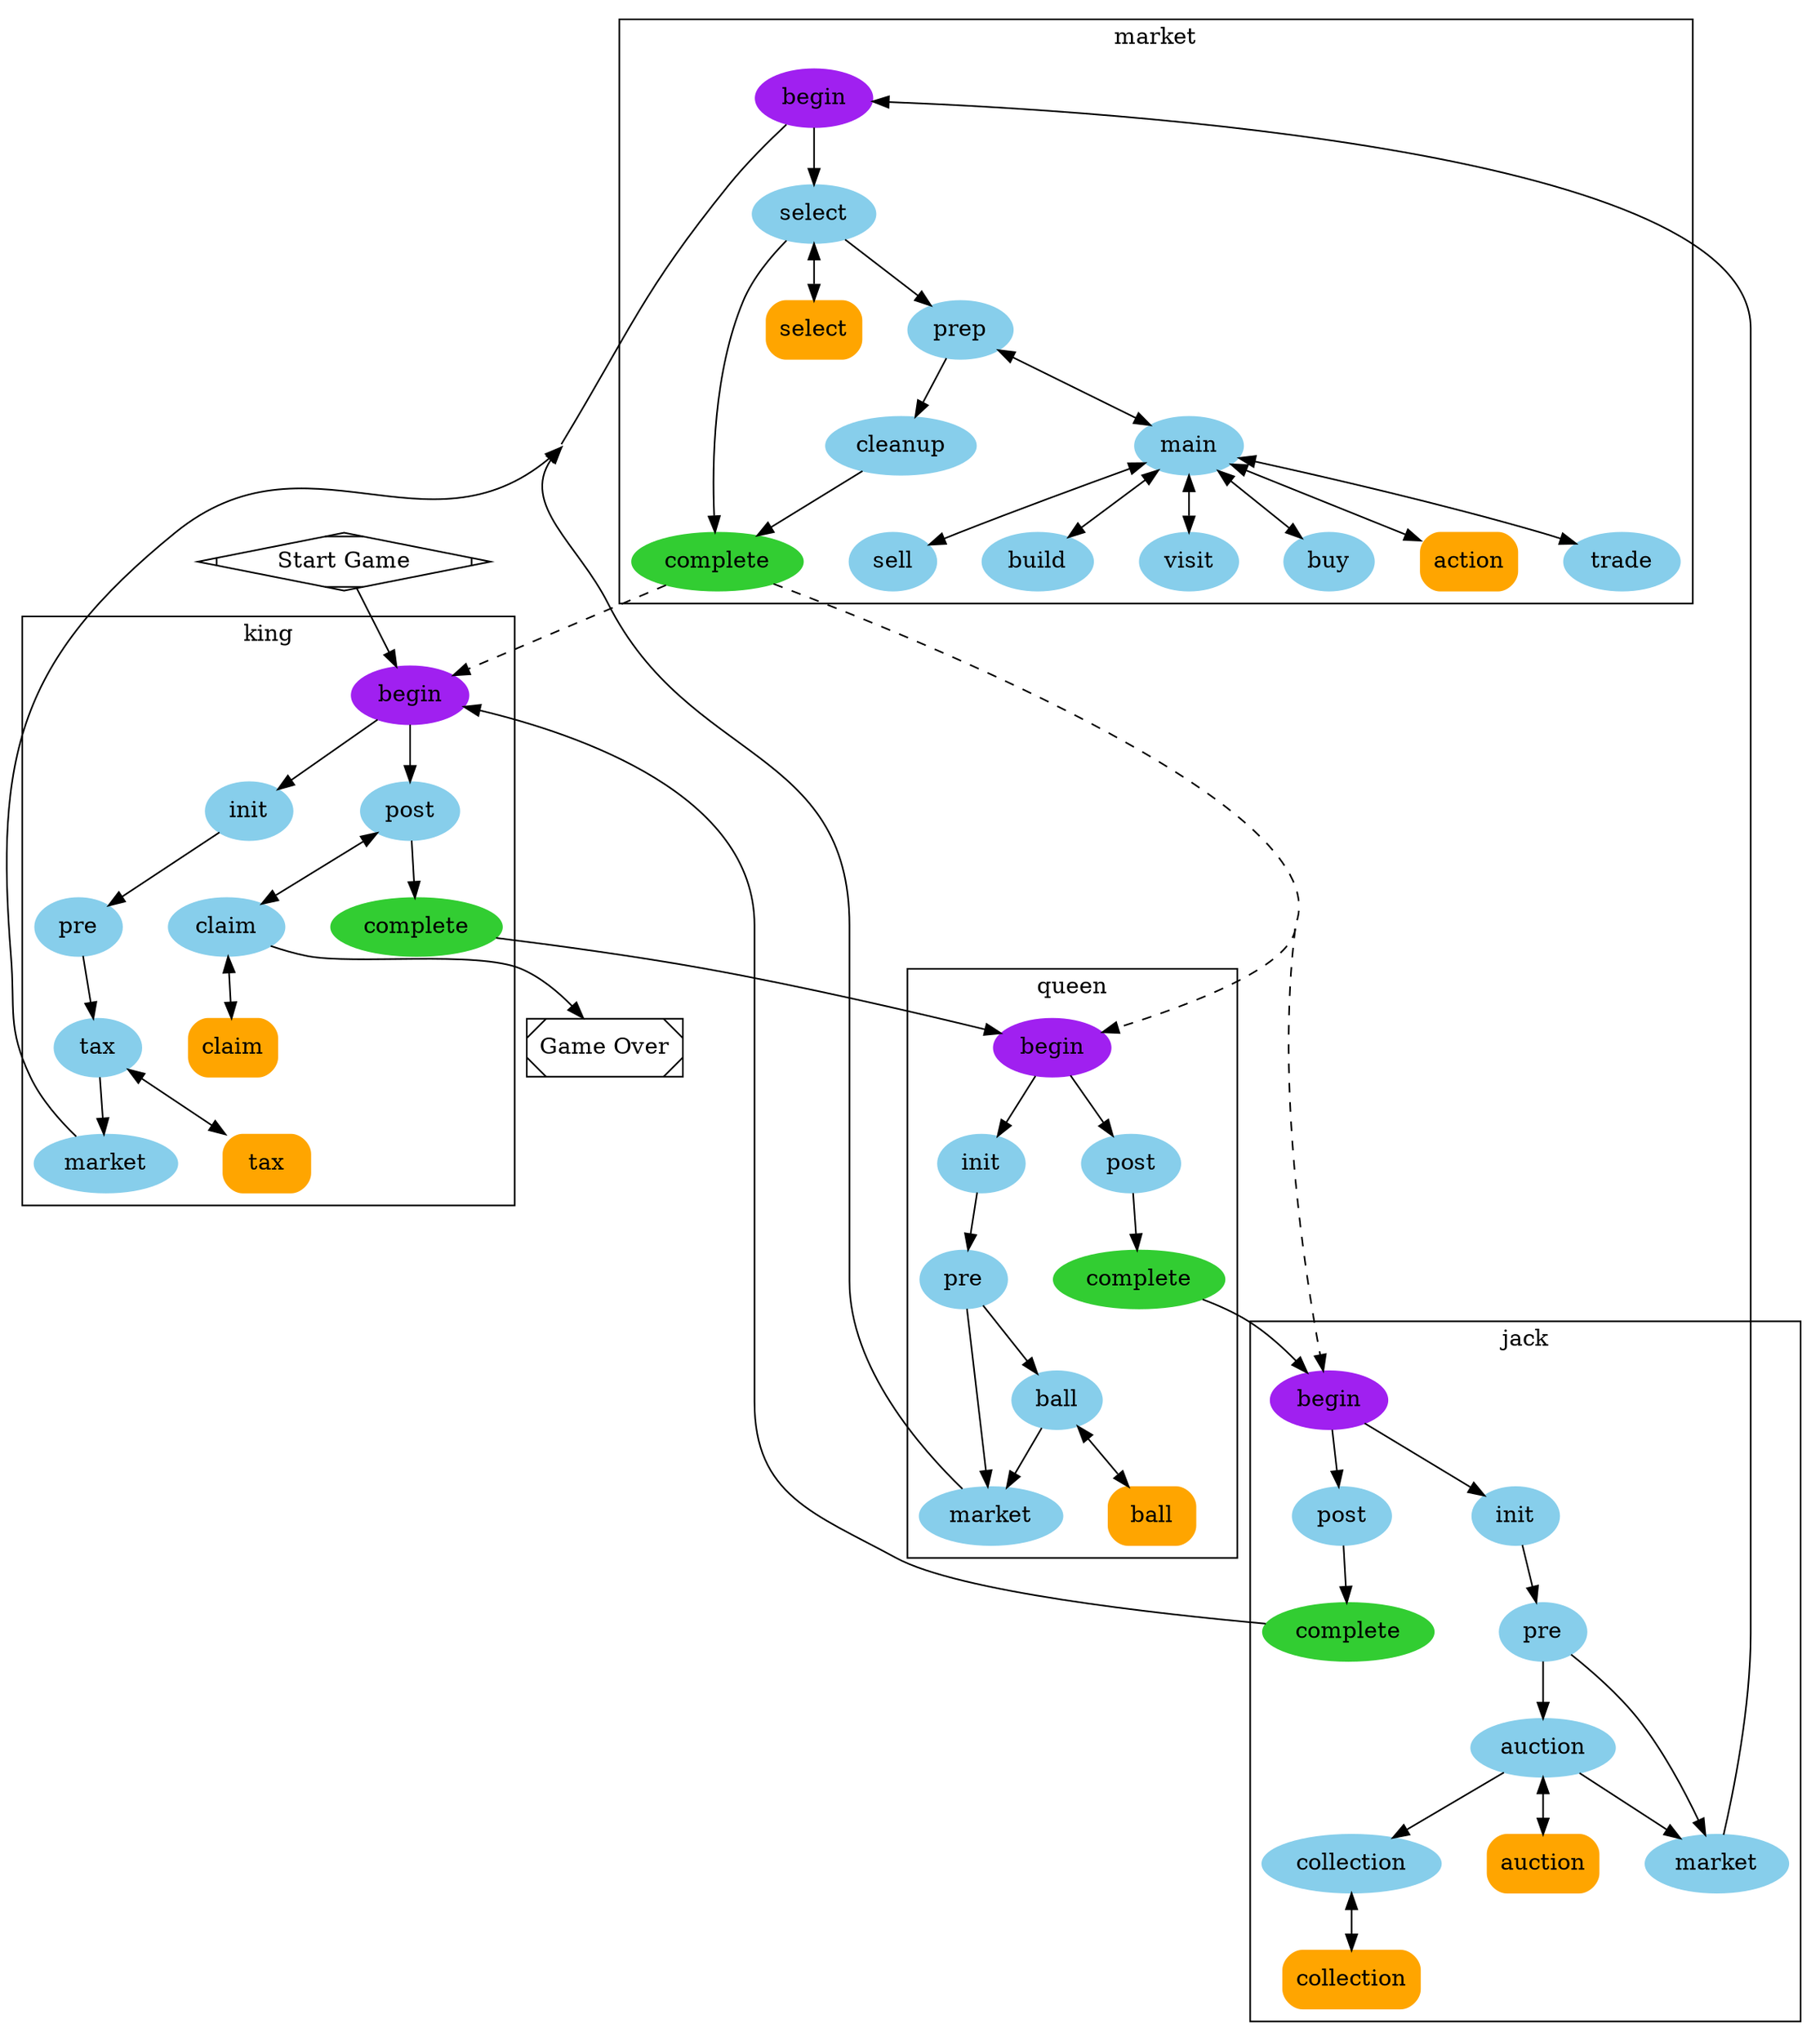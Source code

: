 digraph G {
	compound=true concentrate=true newrank=true nodesep=0.4 splines=true
	subgraph cluster_market {
		label=market
		"PhaseNode(market)" [label=begin color=purple style=filled]
		"StageNode(market.select)" [label=select color=skyblue style=filled]
		"StageNode(market.prep)" [label=prep color=skyblue style=filled]
		"StageNode(market.main)" [label=main color=skyblue style=filled]
		"StageNode(market.trade)" [label=trade color=skyblue style=filled]
		"StageNode(market.sell)" [label=sell color=skyblue style=filled]
		"StageNode(market.cleanup)" [label=cleanup color=skyblue style=filled]
		"StageNode(market.build)" [label=build color=skyblue style=filled]
		"StageNode(market.visit)" [label=visit color=skyblue style=filled]
		"StageNode(market.buy)" [label=buy color=skyblue style=filled]
		"DecisionNode(market.select)" [label=select color=orange shape=rect style="rounded,filled"]
		"DecisionNode(market.action)" [label=action color=orange shape=rect style="rounded,filled"]
		"CompleteNode(market complete)" [label=complete color=limegreen style=filled]
	}
	subgraph cluster_king {
		label=king
		"PhaseNode(king)" [label=begin color=purple style=filled]
		"StageNode(king.pre)" [label=pre color=skyblue style=filled]
		"StageNode(king.tax)" [label=tax color=skyblue style=filled]
		"StageNode(king.post)" [label=post color=skyblue style=filled]
		"StageNode(king.claim)" [label=claim color=skyblue style=filled]
		"StageNode(king.init)" [label=init color=skyblue style=filled]
		"StageNode(king.market)" [label=market color=skyblue style=filled]
		"DecisionNode(king.tax)" [label=tax color=orange shape=rect style="rounded,filled"]
		"DecisionNode(king.claim)" [label=claim color=orange shape=rect style="rounded,filled"]
		"CompleteNode(king complete)" [label=complete color=limegreen style=filled]
	}
	subgraph cluster_queen {
		label=queen
		"PhaseNode(queen)" [label=begin color=purple style=filled]
		"StageNode(queen.pre)" [label=pre color=skyblue style=filled]
		"StageNode(queen.ball)" [label=ball color=skyblue style=filled]
		"StageNode(queen.post)" [label=post color=skyblue style=filled]
		"StageNode(queen.init)" [label=init color=skyblue style=filled]
		"StageNode(queen.market)" [label=market color=skyblue style=filled]
		"DecisionNode(queen.ball)" [label=ball color=orange shape=rect style="rounded,filled"]
		"CompleteNode(queen complete)" [label=complete color=limegreen style=filled]
	}
	subgraph cluster_jack {
		label=jack
		"PhaseNode(jack)" [label=begin color=purple style=filled]
		"StageNode(jack.pre)" [label=pre color=skyblue style=filled]
		"StageNode(jack.auction)" [label=auction color=skyblue style=filled]
		"StageNode(jack.collection)" [label=collection color=skyblue style=filled]
		"StageNode(jack.post)" [label=post color=skyblue style=filled]
		"StageNode(jack.init)" [label=init color=skyblue style=filled]
		"StageNode(jack.market)" [label=market color=skyblue style=filled]
		"DecisionNode(jack.auction)" [label=auction color=orange shape=rect style="rounded,filled"]
		"DecisionNode(jack.collection)" [label=collection color=orange shape=rect style="rounded,filled"]
		"CompleteNode(jack complete)" [label=complete color=limegreen style=filled]
	}
	"GameOverNode(Game Over)" [label="Game Over" shape=rect style=diagonals]
	"StartNode(Start Game)" [label="Start Game" shape=diamond style=diagonals]
	"PhaseNode(market)" -> "StageNode(market.select)"
	"PhaseNode(king)" -> "StageNode(king.init)"
	"PhaseNode(queen)" -> "StageNode(queen.init)"
	"PhaseNode(jack)" -> "StageNode(jack.init)"
	"PhaseNode(king)" -> "StageNode(king.post)"
	"PhaseNode(queen)" -> "StageNode(queen.post)"
	"PhaseNode(jack)" -> "StageNode(jack.post)"
	"StageNode(market.select)" -> "CompleteNode(market complete)"
	"CompleteNode(market complete)" -> "PhaseNode(king)" [style=dashed]
	"CompleteNode(market complete)" -> "PhaseNode(jack)" [style=dashed]
	"CompleteNode(market complete)" -> "PhaseNode(queen)" [style=dashed]
	"StageNode(market.select)" -> "StageNode(market.prep)"
	"StageNode(market.select)" -> "DecisionNode(market.select)"
	"DecisionNode(market.select)" -> "StageNode(market.select)" [style=dotted]
	"StageNode(market.prep)" -> "StageNode(market.cleanup)"
	"StageNode(market.prep)" -> "StageNode(market.main)"
	"StageNode(market.main)" -> "StageNode(market.trade)"
	"StageNode(market.main)" -> "StageNode(market.sell)"
	"StageNode(market.main)" -> "StageNode(market.prep)"
	"StageNode(market.main)" -> "DecisionNode(market.action)"
	"DecisionNode(market.action)" -> "StageNode(market.main)" [style=dotted]
	"StageNode(market.main)" -> "StageNode(market.build)"
	"StageNode(market.main)" -> "StageNode(market.visit)"
	"StageNode(market.main)" -> "StageNode(market.buy)"
	"StageNode(market.trade)" -> "StageNode(market.main)"
	"StageNode(market.sell)" -> "StageNode(market.main)"
	"StageNode(market.cleanup)" -> "CompleteNode(market complete)"
	"StageNode(market.build)" -> "StageNode(market.main)"
	"StageNode(market.visit)" -> "StageNode(market.main)"
	"StageNode(market.buy)" -> "StageNode(market.main)"
	"StageNode(king.pre)" -> "StageNode(king.tax)"
	"StageNode(king.tax)" -> "DecisionNode(king.tax)"
	"DecisionNode(king.tax)" -> "StageNode(king.tax)" [style=dotted]
	"StageNode(king.tax)" -> "StageNode(king.market)"
	"StageNode(king.post)" -> "StageNode(king.claim)"
	"StageNode(king.post)" -> "CompleteNode(king complete)"
	"CompleteNode(king complete)" -> "PhaseNode(queen)"
	"StageNode(king.claim)" -> "DecisionNode(king.claim)"
	"DecisionNode(king.claim)" -> "StageNode(king.claim)" [style=dotted]
	"StageNode(king.claim)" -> "GameOverNode(Game Over)"
	"StageNode(king.claim)" -> "StageNode(king.post)"
	"StageNode(king.init)" -> "StageNode(king.pre)"
	"StageNode(king.market)" -> "PhaseNode(market)"
	"StageNode(queen.pre)" -> "StageNode(queen.ball)"
	"StageNode(queen.pre)" -> "StageNode(queen.market)"
	"StageNode(queen.ball)" -> "StageNode(queen.market)"
	"StageNode(queen.ball)" -> "DecisionNode(queen.ball)"
	"DecisionNode(queen.ball)" -> "StageNode(queen.ball)" [style=dotted]
	"StageNode(queen.post)" -> "CompleteNode(queen complete)"
	"CompleteNode(queen complete)" -> "PhaseNode(jack)"
	"StageNode(queen.init)" -> "StageNode(queen.pre)"
	"StageNode(queen.market)" -> "PhaseNode(market)"
	"StageNode(jack.pre)" -> "StageNode(jack.auction)"
	"StageNode(jack.pre)" -> "StageNode(jack.market)"
	"StageNode(jack.auction)" -> "StageNode(jack.collection)"
	"StageNode(jack.auction)" -> "StageNode(jack.market)"
	"StageNode(jack.auction)" -> "DecisionNode(jack.auction)"
	"DecisionNode(jack.auction)" -> "StageNode(jack.auction)" [style=dotted]
	"StageNode(jack.collection)" -> "DecisionNode(jack.collection)"
	"DecisionNode(jack.collection)" -> "StageNode(jack.collection)" [style=dotted]
	"StageNode(jack.post)" -> "CompleteNode(jack complete)"
	"CompleteNode(jack complete)" -> "PhaseNode(king)"
	"StageNode(jack.init)" -> "StageNode(jack.pre)"
	"StageNode(jack.market)" -> "PhaseNode(market)"
	"StartNode(Start Game)" -> "PhaseNode(king)"
}
